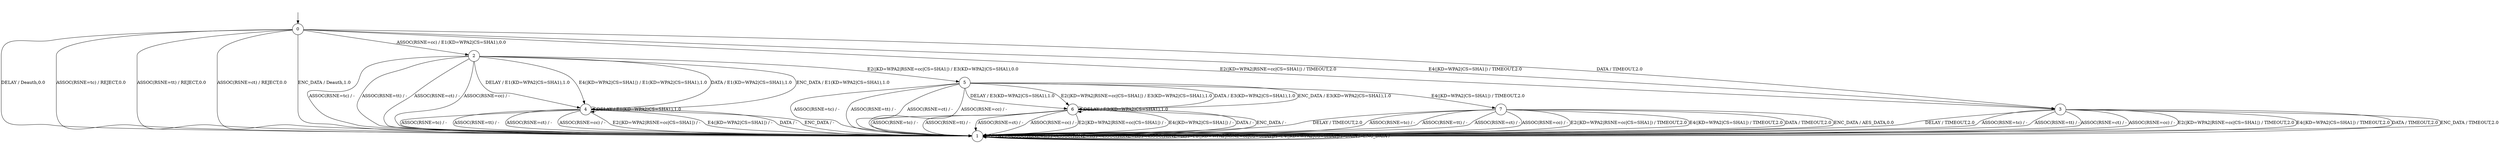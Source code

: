 digraph g {
__start0 [label="" shape="none"];

	s0 [shape="circle" label="0"];
	s1 [shape="circle" label="1"];
	s2 [shape="circle" label="2"];
	s3 [shape="circle" label="3"];
	s4 [shape="circle" label="4"];
	s5 [shape="circle" label="5"];
	s6 [shape="circle" label="6"];
	s7 [shape="circle" label="7"];
	s0 -> s1 [label="DELAY / Deauth,0.0"];
	s0 -> s1 [label="ASSOC(RSNE=tc) / REJECT,0.0"];
	s0 -> s1 [label="ASSOC(RSNE=tt) / REJECT,0.0"];
	s0 -> s1 [label="ASSOC(RSNE=ct) / REJECT,0.0"];
	s0 -> s2 [label="ASSOC(RSNE=cc) / E1(KD=WPA2|CS=SHA1),0.0"];
	s0 -> s3 [label="E2(|KD=WPA2|RSNE=cc|CS=SHA1|) / TIMEOUT,2.0"];
	s0 -> s3 [label="E4(|KD=WPA2|CS=SHA1|) / TIMEOUT,2.0"];
	s0 -> s3 [label="DATA / TIMEOUT,2.0"];
	s0 -> s1 [label="ENC_DATA / Deauth,1.0"];
	s1 -> s1 [label="DELAY / -"];
	s1 -> s1 [label="ASSOC(RSNE=tc) / -"];
	s1 -> s1 [label="ASSOC(RSNE=tt) / -"];
	s1 -> s1 [label="ASSOC(RSNE=ct) / -"];
	s1 -> s1 [label="ASSOC(RSNE=cc) / -"];
	s1 -> s1 [label="E2(|KD=WPA2|RSNE=cc|CS=SHA1|) / -"];
	s1 -> s1 [label="E4(|KD=WPA2|CS=SHA1|) / -"];
	s1 -> s1 [label="DATA / -"];
	s1 -> s1 [label="ENC_DATA / -"];
	s2 -> s4 [label="DELAY / E1(KD=WPA2|CS=SHA1),1.0"];
	s2 -> s1 [label="ASSOC(RSNE=tc) / -"];
	s2 -> s1 [label="ASSOC(RSNE=tt) / -"];
	s2 -> s1 [label="ASSOC(RSNE=ct) / -"];
	s2 -> s1 [label="ASSOC(RSNE=cc) / -"];
	s2 -> s5 [label="E2(|KD=WPA2|RSNE=cc|CS=SHA1|) / E3(KD=WPA2|CS=SHA1),0.0"];
	s2 -> s4 [label="E4(|KD=WPA2|CS=SHA1|) / E1(KD=WPA2|CS=SHA1),1.0"];
	s2 -> s4 [label="DATA / E1(KD=WPA2|CS=SHA1),1.0"];
	s2 -> s4 [label="ENC_DATA / E1(KD=WPA2|CS=SHA1),1.0"];
	s3 -> s1 [label="DELAY / TIMEOUT,2.0"];
	s3 -> s1 [label="ASSOC(RSNE=tc) / -"];
	s3 -> s1 [label="ASSOC(RSNE=tt) / -"];
	s3 -> s1 [label="ASSOC(RSNE=ct) / -"];
	s3 -> s1 [label="ASSOC(RSNE=cc) / -"];
	s3 -> s1 [label="E2(|KD=WPA2|RSNE=cc|CS=SHA1|) / TIMEOUT,2.0"];
	s3 -> s1 [label="E4(|KD=WPA2|CS=SHA1|) / TIMEOUT,2.0"];
	s3 -> s1 [label="DATA / TIMEOUT,2.0"];
	s3 -> s1 [label="ENC_DATA / TIMEOUT,2.0"];
	s4 -> s4 [label="DELAY / E1(KD=WPA2|CS=SHA1),1.0"];
	s4 -> s1 [label="ASSOC(RSNE=tc) / -"];
	s4 -> s1 [label="ASSOC(RSNE=tt) / -"];
	s4 -> s1 [label="ASSOC(RSNE=ct) / -"];
	s4 -> s1 [label="ASSOC(RSNE=cc) / -"];
	s4 -> s1 [label="E2(|KD=WPA2|RSNE=cc|CS=SHA1|) / -"];
	s4 -> s1 [label="E4(|KD=WPA2|CS=SHA1|) / -"];
	s4 -> s1 [label="DATA / -"];
	s4 -> s1 [label="ENC_DATA / -"];
	s5 -> s6 [label="DELAY / E3(KD=WPA2|CS=SHA1),1.0"];
	s5 -> s1 [label="ASSOC(RSNE=tc) / -"];
	s5 -> s1 [label="ASSOC(RSNE=tt) / -"];
	s5 -> s1 [label="ASSOC(RSNE=ct) / -"];
	s5 -> s1 [label="ASSOC(RSNE=cc) / -"];
	s5 -> s6 [label="E2(|KD=WPA2|RSNE=cc|CS=SHA1|) / E3(KD=WPA2|CS=SHA1),1.0"];
	s5 -> s7 [label="E4(|KD=WPA2|CS=SHA1|) / TIMEOUT,2.0"];
	s5 -> s6 [label="DATA / E3(KD=WPA2|CS=SHA1),1.0"];
	s5 -> s6 [label="ENC_DATA / E3(KD=WPA2|CS=SHA1),1.0"];
	s6 -> s6 [label="DELAY / E3(KD=WPA2|CS=SHA1),1.0"];
	s6 -> s1 [label="ASSOC(RSNE=tc) / -"];
	s6 -> s1 [label="ASSOC(RSNE=tt) / -"];
	s6 -> s1 [label="ASSOC(RSNE=ct) / -"];
	s6 -> s1 [label="ASSOC(RSNE=cc) / -"];
	s6 -> s1 [label="E2(|KD=WPA2|RSNE=cc|CS=SHA1|) / -"];
	s6 -> s1 [label="E4(|KD=WPA2|CS=SHA1|) / -"];
	s6 -> s1 [label="DATA / -"];
	s6 -> s1 [label="ENC_DATA / -"];
	s7 -> s1 [label="DELAY / TIMEOUT,2.0"];
	s7 -> s1 [label="ASSOC(RSNE=tc) / -"];
	s7 -> s1 [label="ASSOC(RSNE=tt) / -"];
	s7 -> s1 [label="ASSOC(RSNE=ct) / -"];
	s7 -> s1 [label="ASSOC(RSNE=cc) / -"];
	s7 -> s1 [label="E2(|KD=WPA2|RSNE=cc|CS=SHA1|) / TIMEOUT,2.0"];
	s7 -> s1 [label="E4(|KD=WPA2|CS=SHA1|) / TIMEOUT,2.0"];
	s7 -> s1 [label="DATA / TIMEOUT,2.0"];
	s7 -> s1 [label="ENC_DATA / AES_DATA,0.0"];

__start0 -> s0;
}
